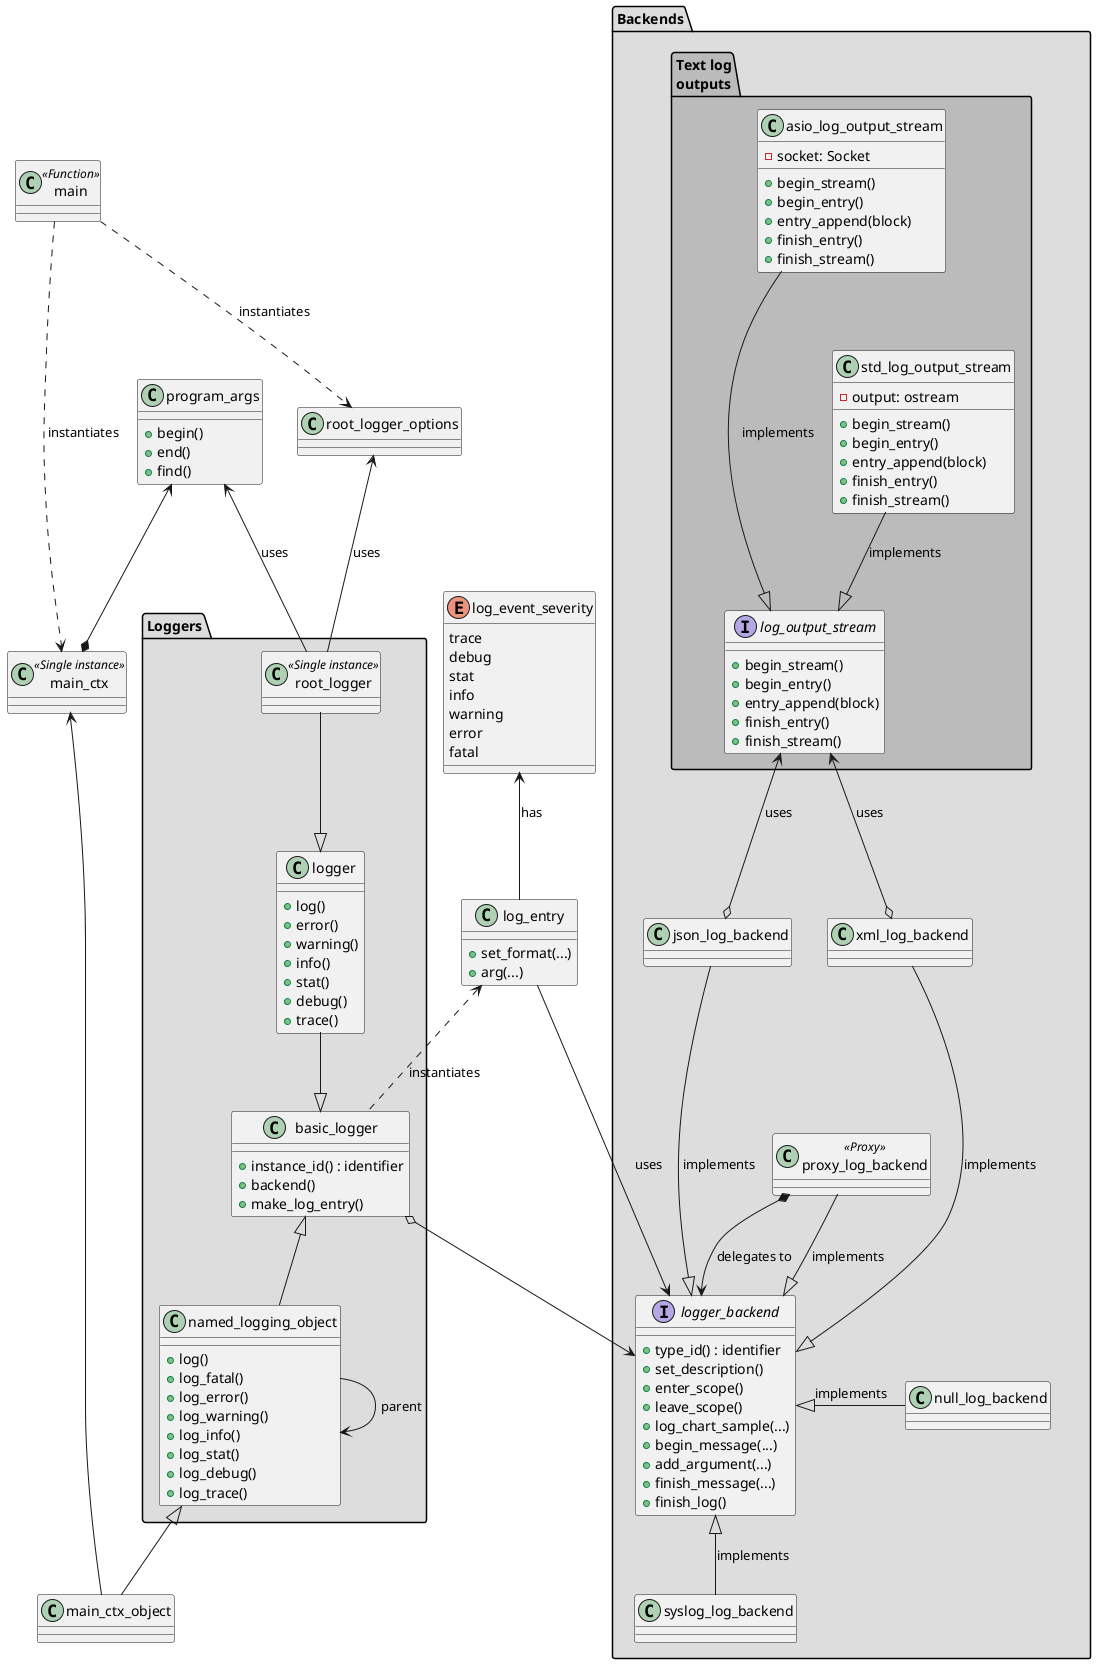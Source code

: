 @startuml
enum log_event_severity {
    trace
    debug
    stat
    info
    warning
    error
    fatal
}

package "Backends" #DDDDDD {

interface logger_backend {
    +type_id() : identifier
    +set_description()
    +enter_scope()
    +leave_scope()
    +log_chart_sample(...)
    +begin_message(...)
    +add_argument(...)
    +finish_message(...)
    +finish_log()
}

class null_log_backend {
}

class syslog_log_backend {
}

class json_log_backend {
}

class xml_log_backend {
}

class proxy_log_backend <<Proxy>> {
}

json_log_backend -[hidden]- proxy_log_backend
xml_log_backend -[hidden]- proxy_log_backend

package "Text log\noutputs" #BBBBBB {

interface log_output_stream {
	+begin_stream()
	+begin_entry()
	+entry_append(block)
	+finish_entry()
	+finish_stream()
}

class std_log_output_stream {
    -output: ostream
	+begin_stream()
	+begin_entry()
	+entry_append(block)
	+finish_entry()
	+finish_stream()
}

class asio_log_output_stream {
    -socket: Socket
	+begin_stream()
	+begin_entry()
	+entry_append(block)
	+finish_entry()
	+finish_stream()
}

asio_log_output_stream -[hidden]- std_log_output_stream

}
}


class log_entry {
    +set_format(...)
    +arg(...)
}

package Loggers #DDDDDD {

class basic_logger {
    +instance_id() : identifier
    +backend()
    +make_log_entry()
}

class logger {
    +log()
    +error()
    +warning()
    +info()
    +stat()
    +debug()
    +trace()
}

class named_logging_object {
    +log()
    +log_fatal()
    +log_error()
    +log_warning()
    +log_info()
    +log_stat()
    +log_debug()
    +log_trace()
}

named_logging_object --> named_logging_object: parent

class root_logger <<Single instance>> {
}

}

class root_logger_options {
}

class program_args {
    +begin()
    +end()
    +find()
}

class main_ctx_object {
}

class main_ctx <<Single instance>> {
}

class main <<Function>> {
}

std_log_output_stream --|> log_output_stream: implements
asio_log_output_stream --|> log_output_stream: implements

log_output_stream <--o json_log_backend: uses
log_output_stream <--o xml_log_backend: uses

logger_backend <|-right- null_log_backend : implements
logger_backend <|-- syslog_log_backend : implements
json_log_backend --|> logger_backend : implements
xml_log_backend --|> logger_backend : implements
proxy_log_backend --|> logger_backend : implements
proxy_log_backend *--> logger_backend : delegates to

log_event_severity <-- log_entry : has
log_entry --> logger_backend : uses

log_entry <.. basic_logger : instantiates
basic_logger o--> logger_backend
logger --|> basic_logger
basic_logger <|-- named_logging_object
named_logging_object <|--  main_ctx_object
main_ctx_object -left-> main_ctx
program_args <--* main_ctx
root_logger --|> logger
root_logger -up-> program_args : uses
root_logger -up-> root_logger_options : uses

main ..> main_ctx: instantiates
main ..> root_logger_options: instantiates
@enduml
